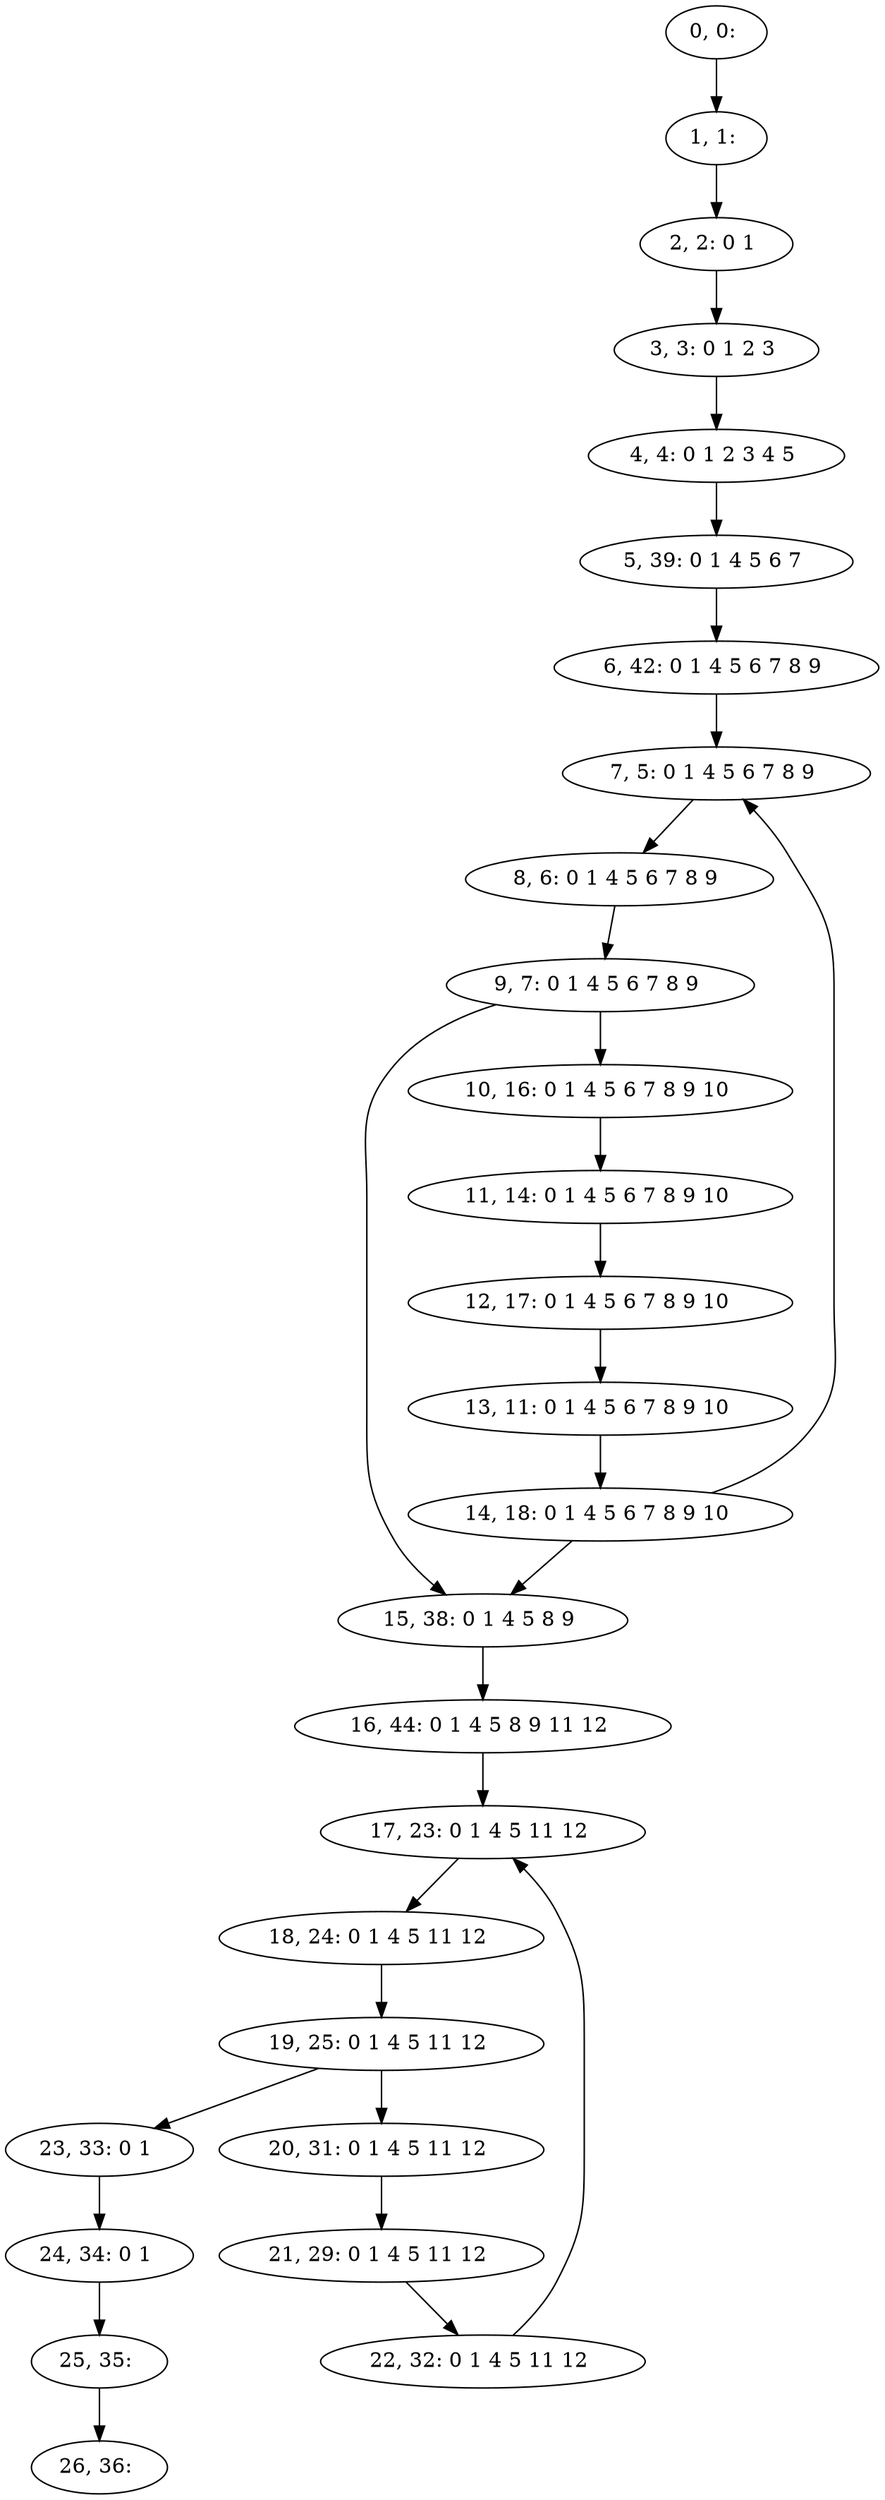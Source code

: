 digraph G {
0[label="0, 0: "];
1[label="1, 1: "];
2[label="2, 2: 0 1 "];
3[label="3, 3: 0 1 2 3 "];
4[label="4, 4: 0 1 2 3 4 5 "];
5[label="5, 39: 0 1 4 5 6 7 "];
6[label="6, 42: 0 1 4 5 6 7 8 9 "];
7[label="7, 5: 0 1 4 5 6 7 8 9 "];
8[label="8, 6: 0 1 4 5 6 7 8 9 "];
9[label="9, 7: 0 1 4 5 6 7 8 9 "];
10[label="10, 16: 0 1 4 5 6 7 8 9 10 "];
11[label="11, 14: 0 1 4 5 6 7 8 9 10 "];
12[label="12, 17: 0 1 4 5 6 7 8 9 10 "];
13[label="13, 11: 0 1 4 5 6 7 8 9 10 "];
14[label="14, 18: 0 1 4 5 6 7 8 9 10 "];
15[label="15, 38: 0 1 4 5 8 9 "];
16[label="16, 44: 0 1 4 5 8 9 11 12 "];
17[label="17, 23: 0 1 4 5 11 12 "];
18[label="18, 24: 0 1 4 5 11 12 "];
19[label="19, 25: 0 1 4 5 11 12 "];
20[label="20, 31: 0 1 4 5 11 12 "];
21[label="21, 29: 0 1 4 5 11 12 "];
22[label="22, 32: 0 1 4 5 11 12 "];
23[label="23, 33: 0 1 "];
24[label="24, 34: 0 1 "];
25[label="25, 35: "];
26[label="26, 36: "];
0->1 ;
1->2 ;
2->3 ;
3->4 ;
4->5 ;
5->6 ;
6->7 ;
7->8 ;
8->9 ;
9->10 ;
9->15 ;
10->11 ;
11->12 ;
12->13 ;
13->14 ;
14->15 ;
14->7 ;
15->16 ;
16->17 ;
17->18 ;
18->19 ;
19->20 ;
19->23 ;
20->21 ;
21->22 ;
22->17 ;
23->24 ;
24->25 ;
25->26 ;
}
